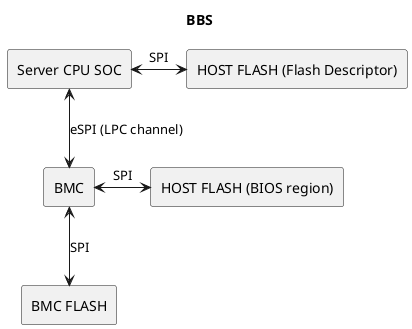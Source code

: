 @startuml BBS
title BBS
skinparam componentStyle rectangle
[Server CPU SOC] <-> [HOST FLASH (Flash Descriptor)] : SPI
[Server CPU SOC] <--> [BMC] : eSPI (LPC channel)
[BMC] <-> [HOST FLASH (BIOS region)] : SPI
[BMC] <--> [BMC FLASH] : SPI
@enduml

@startuml Direct_FLASH
title Direct FLASH
skinparam componentStyle rectangle
[Server CPU SOC] <-> [HOST FLASH (Flash Descriptor, BIOS, ...)] : SPI
[Server CPU SOC] <--> [BMC] : eSPI
[BMC] <--> [BMC FLASH] : SPI
@enduml

@startuml EDAF
title eDAF
skinparam componentStyle rectangle
[Server CPU SOC] <--> [BMC] : eSPI (Flash channel)
[BMC] <-> [HOST FLASH (Flash Descriptor, BIOS, ...)] : SPI
[BMC] <--> [BMC FLASH] : SPI
@enduml